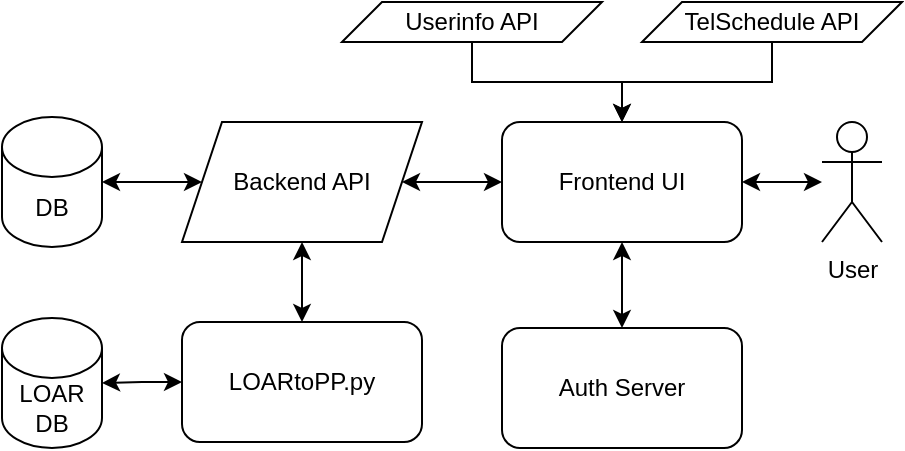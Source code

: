 <mxfile version="20.8.16" type="device"><diagram name="Page-1" id="7ZH7dVZTpUDRyn8CZtZR"><mxGraphModel dx="1114" dy="1027" grid="1" gridSize="10" guides="1" tooltips="1" connect="1" arrows="1" fold="1" page="1" pageScale="1" pageWidth="850" pageHeight="1100" math="0" shadow="0"><root><mxCell id="0"/><mxCell id="1" parent="0"/><mxCell id="ZvmmvwFzaLojQ35Xodc1-17" value="" style="edgeStyle=orthogonalEdgeStyle;rounded=0;orthogonalLoop=1;jettySize=auto;html=1;startArrow=classic;startFill=1;endArrow=none;endFill=0;" edge="1" parent="1" source="ZvmmvwFzaLojQ35Xodc1-3" target="ZvmmvwFzaLojQ35Xodc1-8"><mxGeometry relative="1" as="geometry"/></mxCell><mxCell id="ZvmmvwFzaLojQ35Xodc1-3" value="Frontend UI" style="rounded=1;whiteSpace=wrap;html=1;" vertex="1" parent="1"><mxGeometry x="440" y="420" width="120" height="60" as="geometry"/></mxCell><mxCell id="ZvmmvwFzaLojQ35Xodc1-15" value="" style="edgeStyle=orthogonalEdgeStyle;rounded=0;orthogonalLoop=1;jettySize=auto;html=1;startArrow=classic;startFill=1;" edge="1" parent="1" source="ZvmmvwFzaLojQ35Xodc1-5" target="ZvmmvwFzaLojQ35Xodc1-6"><mxGeometry relative="1" as="geometry"/></mxCell><mxCell id="ZvmmvwFzaLojQ35Xodc1-5" value="DB" style="shape=cylinder3;whiteSpace=wrap;html=1;boundedLbl=1;backgroundOutline=1;size=15;" vertex="1" parent="1"><mxGeometry x="190" y="417.5" width="50" height="65" as="geometry"/></mxCell><mxCell id="ZvmmvwFzaLojQ35Xodc1-16" value="" style="edgeStyle=orthogonalEdgeStyle;rounded=0;orthogonalLoop=1;jettySize=auto;html=1;startArrow=classic;startFill=1;" edge="1" parent="1" source="ZvmmvwFzaLojQ35Xodc1-6" target="ZvmmvwFzaLojQ35Xodc1-3"><mxGeometry relative="1" as="geometry"/></mxCell><mxCell id="ZvmmvwFzaLojQ35Xodc1-6" value="Backend API" style="shape=parallelogram;perimeter=parallelogramPerimeter;whiteSpace=wrap;html=1;fixedSize=1;" vertex="1" parent="1"><mxGeometry x="280" y="420" width="120" height="60" as="geometry"/></mxCell><mxCell id="ZvmmvwFzaLojQ35Xodc1-25" value="" style="edgeStyle=orthogonalEdgeStyle;rounded=0;orthogonalLoop=1;jettySize=auto;html=1;startArrow=none;startFill=0;endArrow=classic;endFill=1;" edge="1" parent="1" source="ZvmmvwFzaLojQ35Xodc1-7" target="ZvmmvwFzaLojQ35Xodc1-3"><mxGeometry relative="1" as="geometry"/></mxCell><mxCell id="ZvmmvwFzaLojQ35Xodc1-7" value="Userinfo API" style="shape=parallelogram;perimeter=parallelogramPerimeter;whiteSpace=wrap;html=1;fixedSize=1;" vertex="1" parent="1"><mxGeometry x="360" y="360" width="130" height="20" as="geometry"/></mxCell><mxCell id="ZvmmvwFzaLojQ35Xodc1-8" value="TelSchedule API" style="shape=parallelogram;perimeter=parallelogramPerimeter;whiteSpace=wrap;html=1;fixedSize=1;" vertex="1" parent="1"><mxGeometry x="510" y="360" width="130" height="20" as="geometry"/></mxCell><mxCell id="ZvmmvwFzaLojQ35Xodc1-10" value="LOAR&lt;br&gt;DB" style="shape=cylinder3;whiteSpace=wrap;html=1;boundedLbl=1;backgroundOutline=1;size=15;" vertex="1" parent="1"><mxGeometry x="190" y="518" width="50" height="65" as="geometry"/></mxCell><mxCell id="ZvmmvwFzaLojQ35Xodc1-13" value="" style="edgeStyle=orthogonalEdgeStyle;rounded=0;orthogonalLoop=1;jettySize=auto;html=1;startArrow=classic;startFill=1;" edge="1" parent="1" source="ZvmmvwFzaLojQ35Xodc1-12" target="ZvmmvwFzaLojQ35Xodc1-6"><mxGeometry relative="1" as="geometry"/></mxCell><mxCell id="ZvmmvwFzaLojQ35Xodc1-14" value="" style="edgeStyle=orthogonalEdgeStyle;rounded=0;orthogonalLoop=1;jettySize=auto;html=1;startArrow=classic;startFill=1;" edge="1" parent="1" source="ZvmmvwFzaLojQ35Xodc1-12" target="ZvmmvwFzaLojQ35Xodc1-10"><mxGeometry relative="1" as="geometry"/></mxCell><mxCell id="ZvmmvwFzaLojQ35Xodc1-12" value="LOARtoPP.py" style="rounded=1;whiteSpace=wrap;html=1;" vertex="1" parent="1"><mxGeometry x="280" y="520" width="120" height="60" as="geometry"/></mxCell><mxCell id="ZvmmvwFzaLojQ35Xodc1-26" value="" style="edgeStyle=orthogonalEdgeStyle;rounded=0;orthogonalLoop=1;jettySize=auto;html=1;startArrow=classic;startFill=1;endArrow=classic;endFill=1;" edge="1" parent="1" source="ZvmmvwFzaLojQ35Xodc1-19" target="ZvmmvwFzaLojQ35Xodc1-3"><mxGeometry relative="1" as="geometry"/></mxCell><mxCell id="ZvmmvwFzaLojQ35Xodc1-19" value="User" style="shape=umlActor;verticalLabelPosition=bottom;verticalAlign=top;html=1;outlineConnect=0;" vertex="1" parent="1"><mxGeometry x="600" y="420" width="30" height="60" as="geometry"/></mxCell><mxCell id="ZvmmvwFzaLojQ35Xodc1-21" value="" style="edgeStyle=orthogonalEdgeStyle;rounded=0;orthogonalLoop=1;jettySize=auto;html=1;startArrow=classic;startFill=1;endArrow=classic;endFill=1;" edge="1" parent="1" source="ZvmmvwFzaLojQ35Xodc1-20" target="ZvmmvwFzaLojQ35Xodc1-3"><mxGeometry relative="1" as="geometry"/></mxCell><mxCell id="ZvmmvwFzaLojQ35Xodc1-20" value="Auth Server" style="rounded=1;whiteSpace=wrap;html=1;" vertex="1" parent="1"><mxGeometry x="440" y="523" width="120" height="60" as="geometry"/></mxCell></root></mxGraphModel></diagram></mxfile>